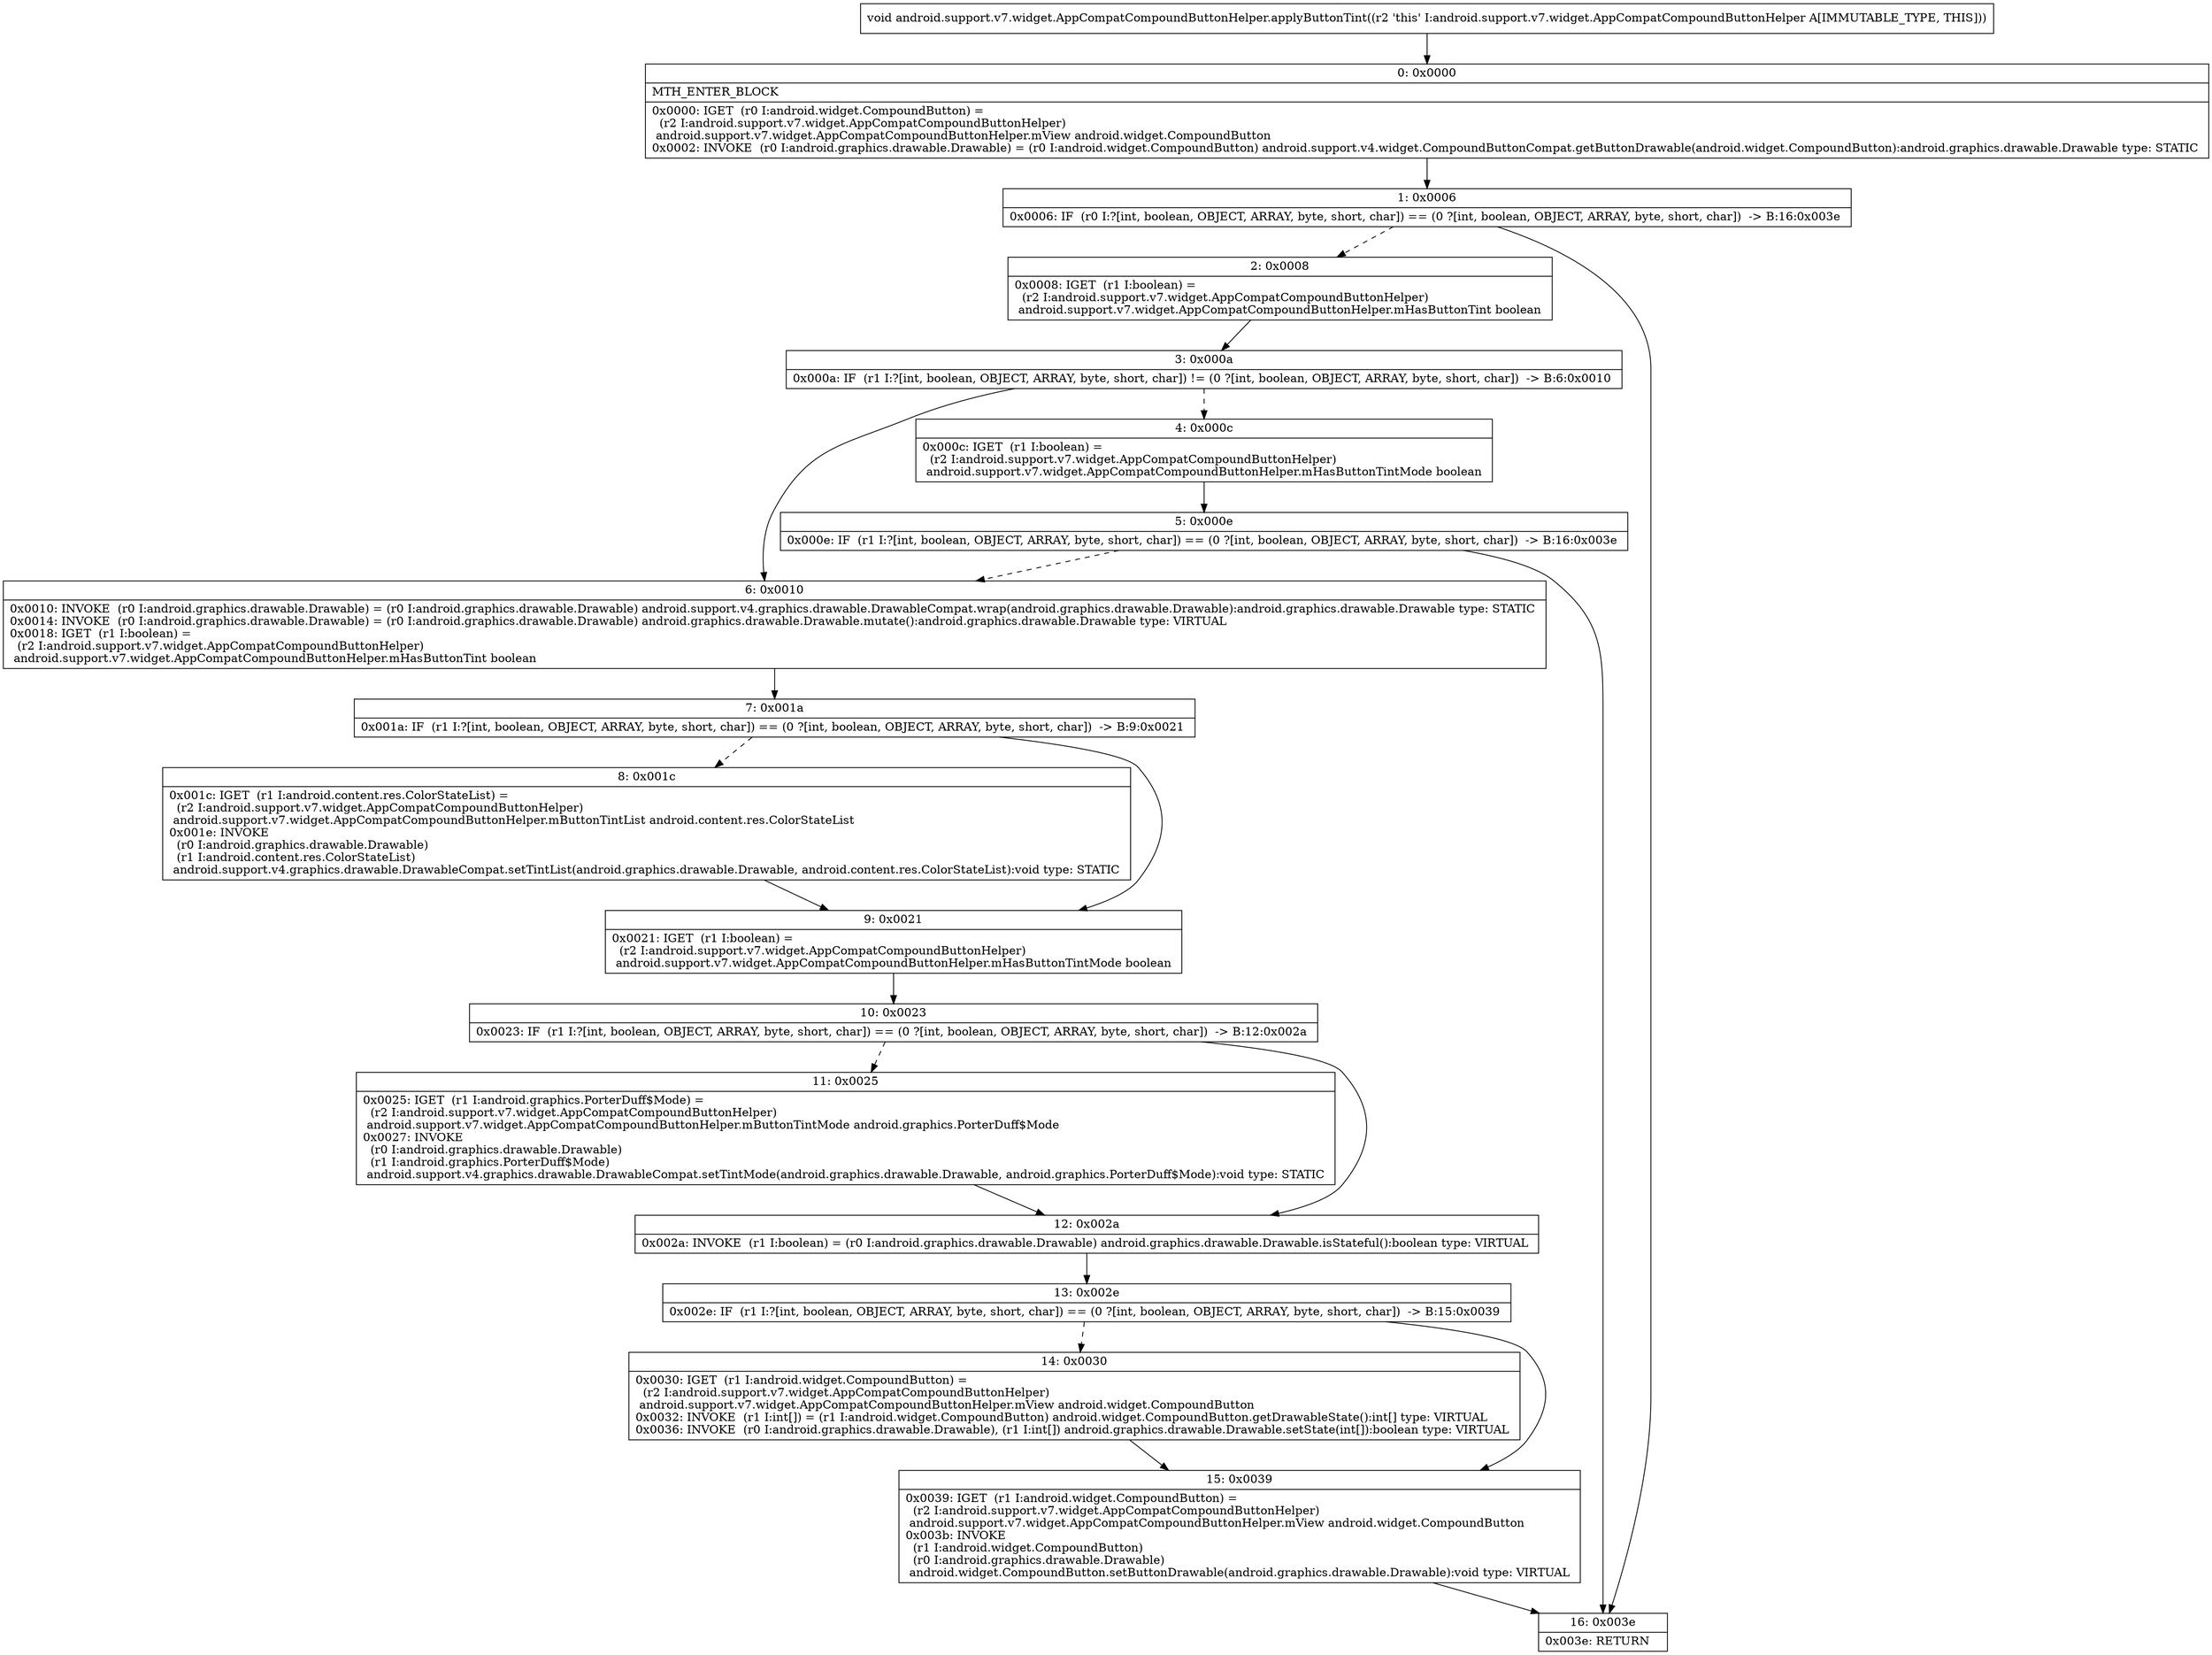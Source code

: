 digraph "CFG forandroid.support.v7.widget.AppCompatCompoundButtonHelper.applyButtonTint()V" {
Node_0 [shape=record,label="{0\:\ 0x0000|MTH_ENTER_BLOCK\l|0x0000: IGET  (r0 I:android.widget.CompoundButton) = \l  (r2 I:android.support.v7.widget.AppCompatCompoundButtonHelper)\l android.support.v7.widget.AppCompatCompoundButtonHelper.mView android.widget.CompoundButton \l0x0002: INVOKE  (r0 I:android.graphics.drawable.Drawable) = (r0 I:android.widget.CompoundButton) android.support.v4.widget.CompoundButtonCompat.getButtonDrawable(android.widget.CompoundButton):android.graphics.drawable.Drawable type: STATIC \l}"];
Node_1 [shape=record,label="{1\:\ 0x0006|0x0006: IF  (r0 I:?[int, boolean, OBJECT, ARRAY, byte, short, char]) == (0 ?[int, boolean, OBJECT, ARRAY, byte, short, char])  \-\> B:16:0x003e \l}"];
Node_2 [shape=record,label="{2\:\ 0x0008|0x0008: IGET  (r1 I:boolean) = \l  (r2 I:android.support.v7.widget.AppCompatCompoundButtonHelper)\l android.support.v7.widget.AppCompatCompoundButtonHelper.mHasButtonTint boolean \l}"];
Node_3 [shape=record,label="{3\:\ 0x000a|0x000a: IF  (r1 I:?[int, boolean, OBJECT, ARRAY, byte, short, char]) != (0 ?[int, boolean, OBJECT, ARRAY, byte, short, char])  \-\> B:6:0x0010 \l}"];
Node_4 [shape=record,label="{4\:\ 0x000c|0x000c: IGET  (r1 I:boolean) = \l  (r2 I:android.support.v7.widget.AppCompatCompoundButtonHelper)\l android.support.v7.widget.AppCompatCompoundButtonHelper.mHasButtonTintMode boolean \l}"];
Node_5 [shape=record,label="{5\:\ 0x000e|0x000e: IF  (r1 I:?[int, boolean, OBJECT, ARRAY, byte, short, char]) == (0 ?[int, boolean, OBJECT, ARRAY, byte, short, char])  \-\> B:16:0x003e \l}"];
Node_6 [shape=record,label="{6\:\ 0x0010|0x0010: INVOKE  (r0 I:android.graphics.drawable.Drawable) = (r0 I:android.graphics.drawable.Drawable) android.support.v4.graphics.drawable.DrawableCompat.wrap(android.graphics.drawable.Drawable):android.graphics.drawable.Drawable type: STATIC \l0x0014: INVOKE  (r0 I:android.graphics.drawable.Drawable) = (r0 I:android.graphics.drawable.Drawable) android.graphics.drawable.Drawable.mutate():android.graphics.drawable.Drawable type: VIRTUAL \l0x0018: IGET  (r1 I:boolean) = \l  (r2 I:android.support.v7.widget.AppCompatCompoundButtonHelper)\l android.support.v7.widget.AppCompatCompoundButtonHelper.mHasButtonTint boolean \l}"];
Node_7 [shape=record,label="{7\:\ 0x001a|0x001a: IF  (r1 I:?[int, boolean, OBJECT, ARRAY, byte, short, char]) == (0 ?[int, boolean, OBJECT, ARRAY, byte, short, char])  \-\> B:9:0x0021 \l}"];
Node_8 [shape=record,label="{8\:\ 0x001c|0x001c: IGET  (r1 I:android.content.res.ColorStateList) = \l  (r2 I:android.support.v7.widget.AppCompatCompoundButtonHelper)\l android.support.v7.widget.AppCompatCompoundButtonHelper.mButtonTintList android.content.res.ColorStateList \l0x001e: INVOKE  \l  (r0 I:android.graphics.drawable.Drawable)\l  (r1 I:android.content.res.ColorStateList)\l android.support.v4.graphics.drawable.DrawableCompat.setTintList(android.graphics.drawable.Drawable, android.content.res.ColorStateList):void type: STATIC \l}"];
Node_9 [shape=record,label="{9\:\ 0x0021|0x0021: IGET  (r1 I:boolean) = \l  (r2 I:android.support.v7.widget.AppCompatCompoundButtonHelper)\l android.support.v7.widget.AppCompatCompoundButtonHelper.mHasButtonTintMode boolean \l}"];
Node_10 [shape=record,label="{10\:\ 0x0023|0x0023: IF  (r1 I:?[int, boolean, OBJECT, ARRAY, byte, short, char]) == (0 ?[int, boolean, OBJECT, ARRAY, byte, short, char])  \-\> B:12:0x002a \l}"];
Node_11 [shape=record,label="{11\:\ 0x0025|0x0025: IGET  (r1 I:android.graphics.PorterDuff$Mode) = \l  (r2 I:android.support.v7.widget.AppCompatCompoundButtonHelper)\l android.support.v7.widget.AppCompatCompoundButtonHelper.mButtonTintMode android.graphics.PorterDuff$Mode \l0x0027: INVOKE  \l  (r0 I:android.graphics.drawable.Drawable)\l  (r1 I:android.graphics.PorterDuff$Mode)\l android.support.v4.graphics.drawable.DrawableCompat.setTintMode(android.graphics.drawable.Drawable, android.graphics.PorterDuff$Mode):void type: STATIC \l}"];
Node_12 [shape=record,label="{12\:\ 0x002a|0x002a: INVOKE  (r1 I:boolean) = (r0 I:android.graphics.drawable.Drawable) android.graphics.drawable.Drawable.isStateful():boolean type: VIRTUAL \l}"];
Node_13 [shape=record,label="{13\:\ 0x002e|0x002e: IF  (r1 I:?[int, boolean, OBJECT, ARRAY, byte, short, char]) == (0 ?[int, boolean, OBJECT, ARRAY, byte, short, char])  \-\> B:15:0x0039 \l}"];
Node_14 [shape=record,label="{14\:\ 0x0030|0x0030: IGET  (r1 I:android.widget.CompoundButton) = \l  (r2 I:android.support.v7.widget.AppCompatCompoundButtonHelper)\l android.support.v7.widget.AppCompatCompoundButtonHelper.mView android.widget.CompoundButton \l0x0032: INVOKE  (r1 I:int[]) = (r1 I:android.widget.CompoundButton) android.widget.CompoundButton.getDrawableState():int[] type: VIRTUAL \l0x0036: INVOKE  (r0 I:android.graphics.drawable.Drawable), (r1 I:int[]) android.graphics.drawable.Drawable.setState(int[]):boolean type: VIRTUAL \l}"];
Node_15 [shape=record,label="{15\:\ 0x0039|0x0039: IGET  (r1 I:android.widget.CompoundButton) = \l  (r2 I:android.support.v7.widget.AppCompatCompoundButtonHelper)\l android.support.v7.widget.AppCompatCompoundButtonHelper.mView android.widget.CompoundButton \l0x003b: INVOKE  \l  (r1 I:android.widget.CompoundButton)\l  (r0 I:android.graphics.drawable.Drawable)\l android.widget.CompoundButton.setButtonDrawable(android.graphics.drawable.Drawable):void type: VIRTUAL \l}"];
Node_16 [shape=record,label="{16\:\ 0x003e|0x003e: RETURN   \l}"];
MethodNode[shape=record,label="{void android.support.v7.widget.AppCompatCompoundButtonHelper.applyButtonTint((r2 'this' I:android.support.v7.widget.AppCompatCompoundButtonHelper A[IMMUTABLE_TYPE, THIS])) }"];
MethodNode -> Node_0;
Node_0 -> Node_1;
Node_1 -> Node_2[style=dashed];
Node_1 -> Node_16;
Node_2 -> Node_3;
Node_3 -> Node_4[style=dashed];
Node_3 -> Node_6;
Node_4 -> Node_5;
Node_5 -> Node_6[style=dashed];
Node_5 -> Node_16;
Node_6 -> Node_7;
Node_7 -> Node_8[style=dashed];
Node_7 -> Node_9;
Node_8 -> Node_9;
Node_9 -> Node_10;
Node_10 -> Node_11[style=dashed];
Node_10 -> Node_12;
Node_11 -> Node_12;
Node_12 -> Node_13;
Node_13 -> Node_14[style=dashed];
Node_13 -> Node_15;
Node_14 -> Node_15;
Node_15 -> Node_16;
}

